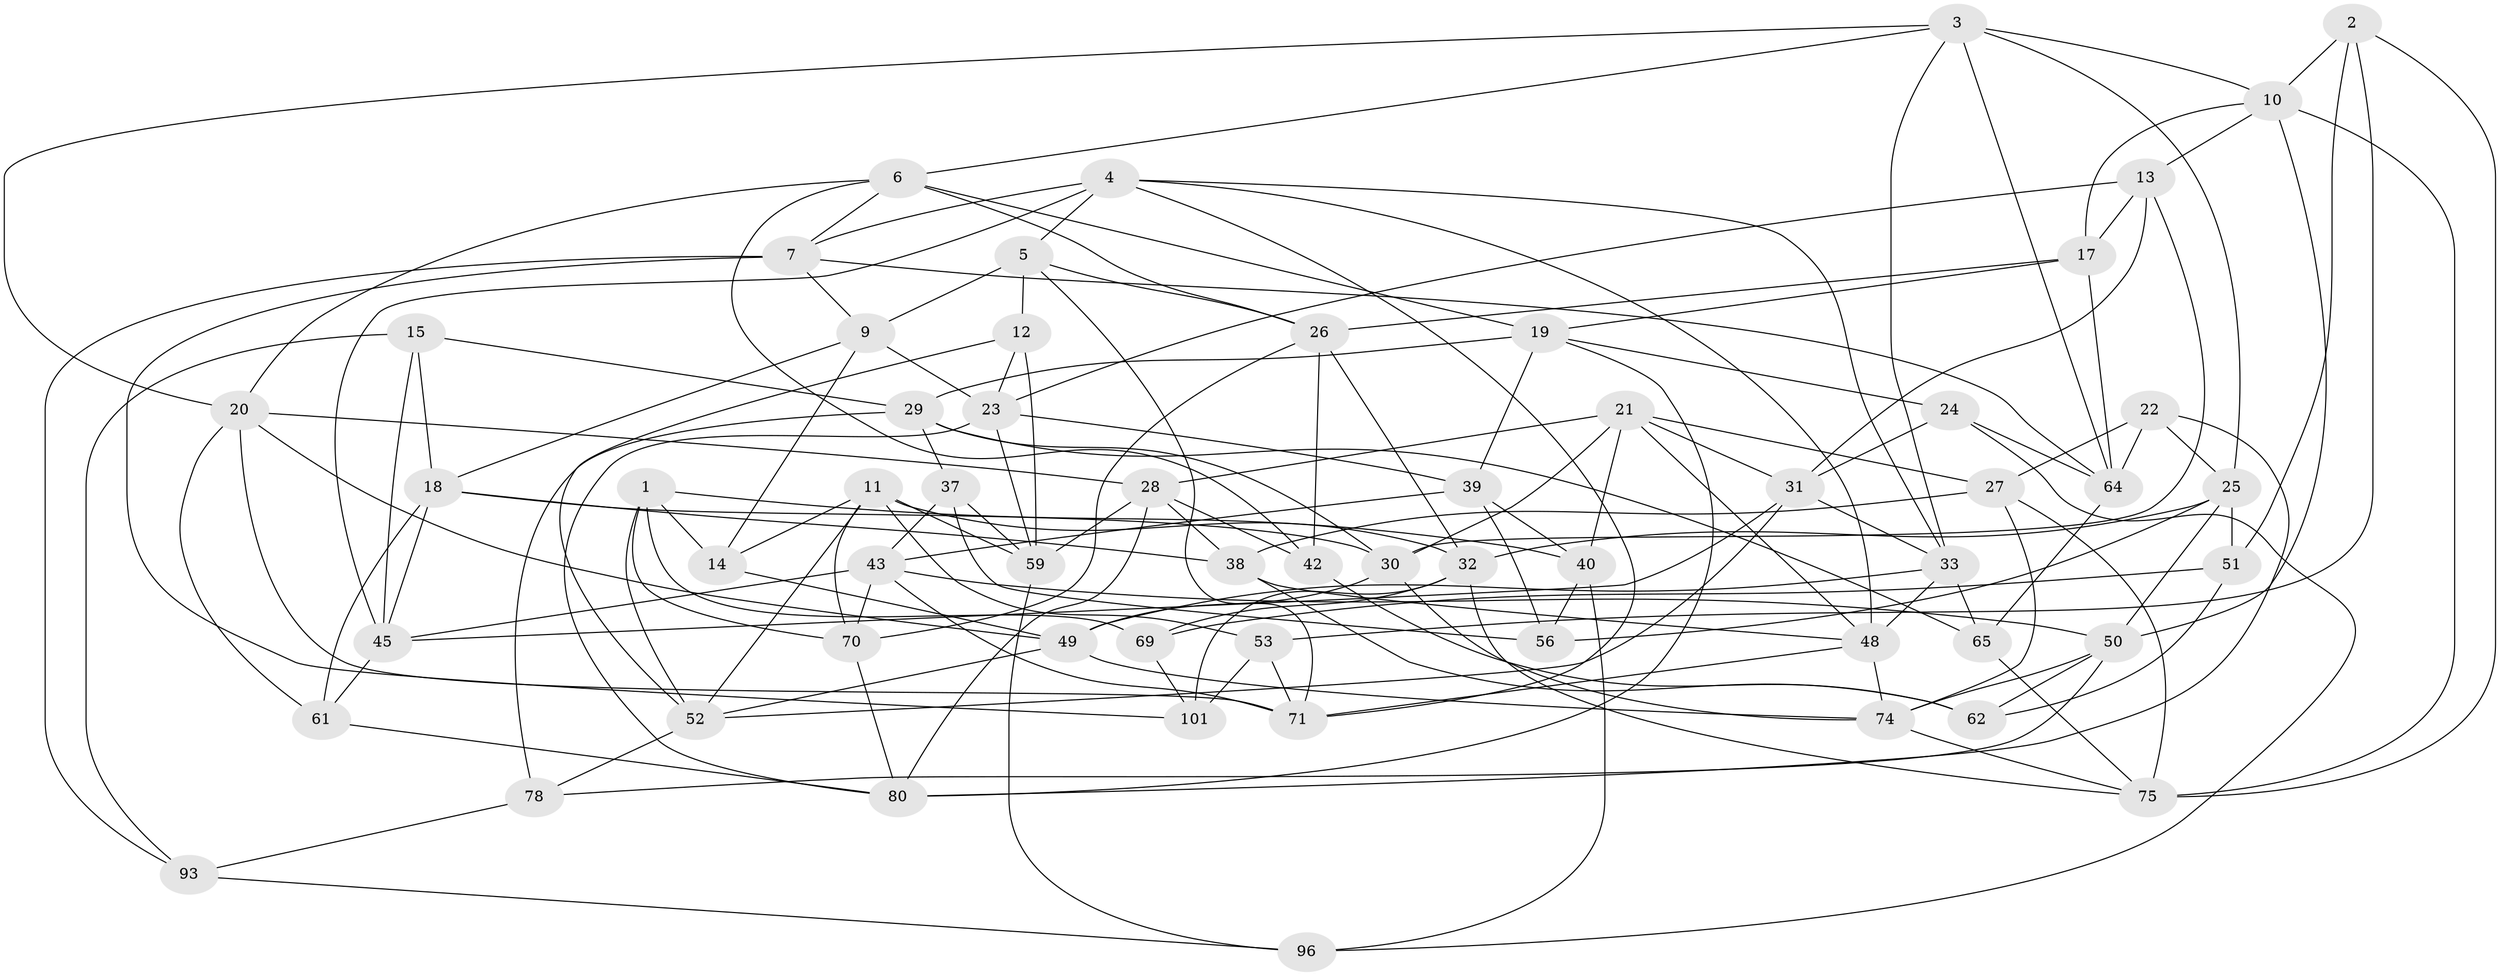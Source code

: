 // original degree distribution, {4: 1.0}
// Generated by graph-tools (version 1.1) at 2025/11/02/27/25 16:11:50]
// undirected, 60 vertices, 156 edges
graph export_dot {
graph [start="1"]
  node [color=gray90,style=filled];
  1 [super="+73"];
  2;
  3 [super="+8"];
  4 [super="+34"];
  5 [super="+99"];
  6 [super="+72"];
  7 [super="+36"];
  9 [super="+58"];
  10 [super="+46"];
  11 [super="+16"];
  12;
  13 [super="+41"];
  14;
  15;
  17 [super="+76"];
  18 [super="+91"];
  19 [super="+88"];
  20 [super="+66"];
  21 [super="+55"];
  22;
  23 [super="+85"];
  24;
  25 [super="+86"];
  26 [super="+84"];
  27 [super="+47"];
  28 [super="+100"];
  29 [super="+54"];
  30 [super="+57"];
  31 [super="+35"];
  32 [super="+87"];
  33 [super="+63"];
  37;
  38 [super="+97"];
  39 [super="+60"];
  40 [super="+44"];
  42;
  43 [super="+82"];
  45 [super="+81"];
  48 [super="+89"];
  49 [super="+68"];
  50 [super="+94"];
  51;
  52 [super="+79"];
  53;
  56;
  59 [super="+92"];
  61;
  62;
  64 [super="+67"];
  65;
  69;
  70 [super="+77"];
  71 [super="+98"];
  74 [super="+83"];
  75 [super="+90"];
  78;
  80 [super="+95"];
  93;
  96;
  101;
  1 -- 69;
  1 -- 14;
  1 -- 40;
  1 -- 70 [weight=2];
  1 -- 52;
  2 -- 53;
  2 -- 51;
  2 -- 10;
  2 -- 75;
  3 -- 64;
  3 -- 6;
  3 -- 10;
  3 -- 33;
  3 -- 20;
  3 -- 25;
  4 -- 7;
  4 -- 5;
  4 -- 45;
  4 -- 71;
  4 -- 48;
  4 -- 33;
  5 -- 12;
  5 -- 9 [weight=2];
  5 -- 26;
  5 -- 71;
  6 -- 42;
  6 -- 19;
  6 -- 26;
  6 -- 20;
  6 -- 7;
  7 -- 101;
  7 -- 9;
  7 -- 93;
  7 -- 64;
  9 -- 23;
  9 -- 18;
  9 -- 14;
  10 -- 13;
  10 -- 17;
  10 -- 75;
  10 -- 50;
  11 -- 52;
  11 -- 53;
  11 -- 59;
  11 -- 14;
  11 -- 70;
  11 -- 32;
  12 -- 23;
  12 -- 52;
  12 -- 59;
  13 -- 23;
  13 -- 17 [weight=2];
  13 -- 31;
  13 -- 30;
  14 -- 49;
  15 -- 29;
  15 -- 93;
  15 -- 45;
  15 -- 18;
  17 -- 64;
  17 -- 26;
  17 -- 19;
  18 -- 30;
  18 -- 61;
  18 -- 45;
  18 -- 38;
  19 -- 39;
  19 -- 24;
  19 -- 80;
  19 -- 29;
  20 -- 28;
  20 -- 49;
  20 -- 61;
  20 -- 71;
  21 -- 30;
  21 -- 40;
  21 -- 31;
  21 -- 48;
  21 -- 27;
  21 -- 28;
  22 -- 80;
  22 -- 27;
  22 -- 64;
  22 -- 25;
  23 -- 80;
  23 -- 39;
  23 -- 59;
  24 -- 64;
  24 -- 96;
  24 -- 31;
  25 -- 51;
  25 -- 56;
  25 -- 50;
  25 -- 32;
  26 -- 32;
  26 -- 42;
  26 -- 70;
  27 -- 75;
  27 -- 38 [weight=2];
  27 -- 74;
  28 -- 80;
  28 -- 42;
  28 -- 38;
  28 -- 59;
  29 -- 37;
  29 -- 65;
  29 -- 78;
  29 -- 30;
  30 -- 74;
  30 -- 49;
  31 -- 52;
  31 -- 33;
  31 -- 45;
  32 -- 101;
  32 -- 69;
  32 -- 75;
  33 -- 49;
  33 -- 65;
  33 -- 48;
  37 -- 43;
  37 -- 59;
  37 -- 56;
  38 -- 48;
  38 -- 62;
  39 -- 43;
  39 -- 40 [weight=2];
  39 -- 56;
  40 -- 56;
  40 -- 96;
  42 -- 62;
  43 -- 70;
  43 -- 50;
  43 -- 71;
  43 -- 45;
  45 -- 61;
  48 -- 74;
  48 -- 71;
  49 -- 74;
  49 -- 52;
  50 -- 62;
  50 -- 78;
  50 -- 74;
  51 -- 69;
  51 -- 62;
  52 -- 78;
  53 -- 71;
  53 -- 101;
  59 -- 96;
  61 -- 80;
  64 -- 65;
  65 -- 75;
  69 -- 101;
  70 -- 80;
  74 -- 75;
  78 -- 93;
  93 -- 96;
}
